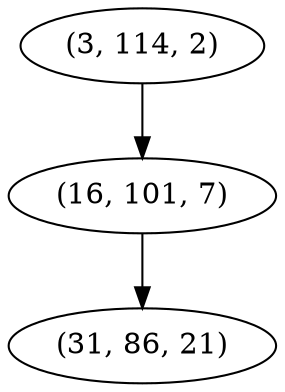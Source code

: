 digraph tree {
    "(3, 114, 2)";
    "(16, 101, 7)";
    "(31, 86, 21)";
    "(3, 114, 2)" -> "(16, 101, 7)";
    "(16, 101, 7)" -> "(31, 86, 21)";
}
